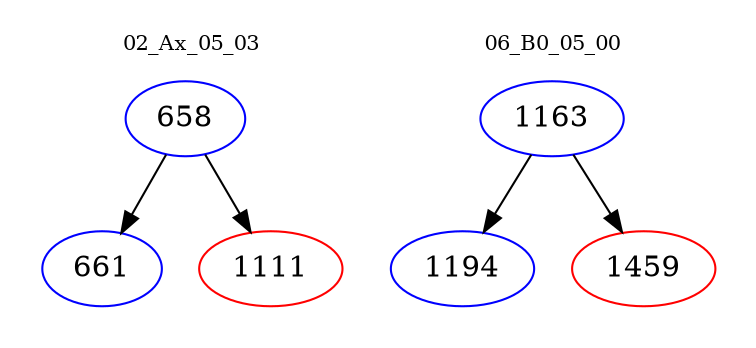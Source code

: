 digraph{
subgraph cluster_0 {
color = white
label = "02_Ax_05_03";
fontsize=10;
T0_658 [label="658", color="blue"]
T0_658 -> T0_661 [color="black"]
T0_661 [label="661", color="blue"]
T0_658 -> T0_1111 [color="black"]
T0_1111 [label="1111", color="red"]
}
subgraph cluster_1 {
color = white
label = "06_B0_05_00";
fontsize=10;
T1_1163 [label="1163", color="blue"]
T1_1163 -> T1_1194 [color="black"]
T1_1194 [label="1194", color="blue"]
T1_1163 -> T1_1459 [color="black"]
T1_1459 [label="1459", color="red"]
}
}
